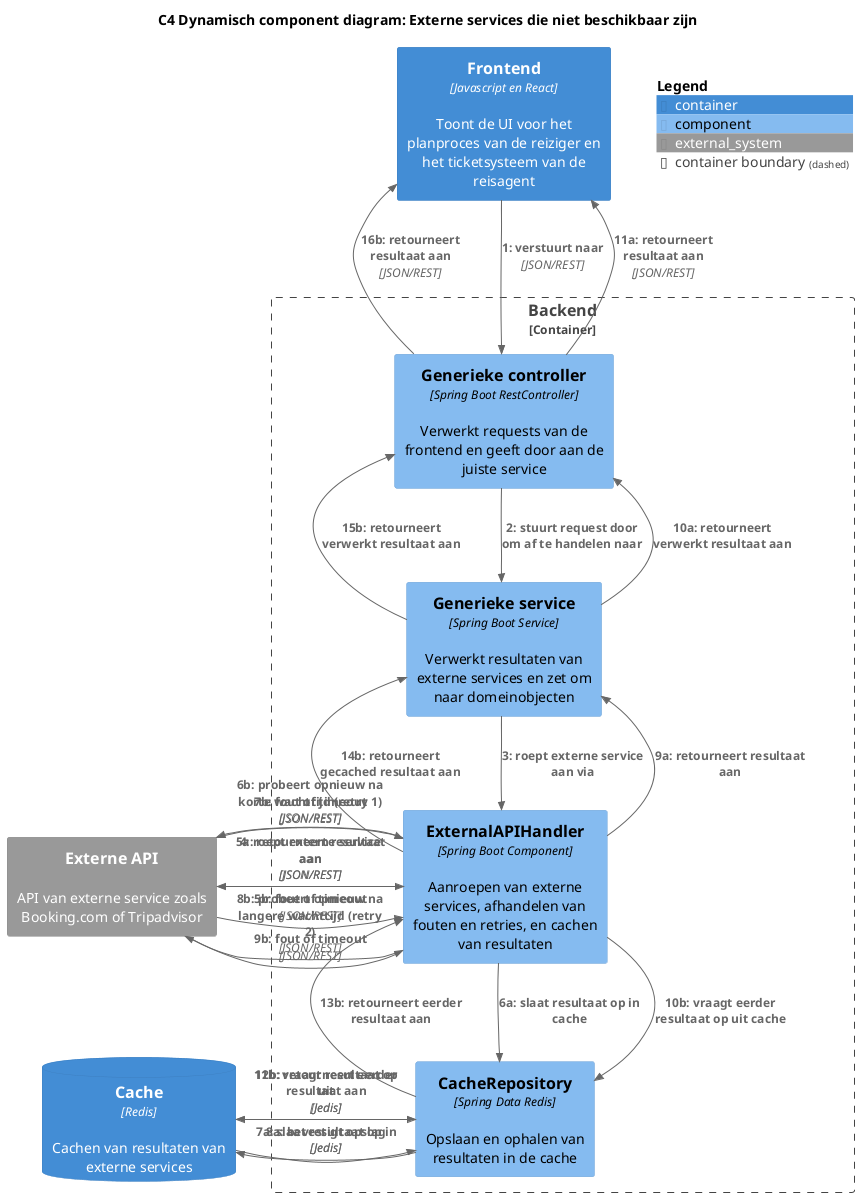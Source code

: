 @startuml
!include <C4/C4_Component.puml>
title C4 Dynamisch component diagram: Externe services die niet beschikbaar zijn

LAYOUT_TOP_DOWN()
SHOW_PERSON_OUTLINE()

Container(frontend, "Frontend", "Javascript en React", "Toont de UI voor het planproces van de reiziger en het ticketsysteem van de reisagent")

Container_Boundary(backend, "Backend") {
    Component(controller, "Generieke controller", "Spring Boot RestController", "Verwerkt requests van de frontend en geeft door aan de juiste service")
    Component(service, "Generieke service", "Spring Boot Service", "Verwerkt resultaten van externe services en zet om naar domeinobjecten")
    Component(apiHandler, "ExternalAPIHandler", "Spring Boot Component", "Aanroepen van externe services, afhandelen van fouten en retries, en cachen van resultaten")
    Component(cacheRepo, "CacheRepository", "Spring Data Redis", "Opslaan en ophalen van resultaten in de cache")
}

System_Ext(api, "Externe API", "API van externe service zoals Booking.com of Tripadvisor")

ContainerDb(cache, "Cache", "Redis", "Cachen van resultaten van externe services")

Rel(frontend, controller, "1: verstuurt naar", "JSON/REST")
Rel(controller, service, "2: stuurt request door om af te handelen naar")
Rel(service, apiHandler, "3: roept externe service aan via")

' Eerste poging - externe API aanroepen
Rel(apiHandler, api, "4: roept externe service aan", "JSON/REST")

' Succespad - externe API werkt
Rel(api, apiHandler, "5a: retourneert resultaat aan", "JSON/REST")
Rel(apiHandler, cacheRepo, "6a: slaat resultaat op in cache")
Rel(cacheRepo, cache, "7a: slaat resultaat op in", "Jedis")
Rel(cache, cacheRepo, "8a: bevestigt opslag", "Jedis")
Rel(apiHandler, service, "9a: retourneert resultaat aan")
Rel(service, controller, "10a: retourneert verwerkt resultaat aan")
Rel_U(controller, frontend, "11a: retourneert resultaat aan", "JSON/REST")

' Foutpad - externe API faalt bij eerste poging
Rel_L(api, apiHandler, "5b: fout of timeout", "JSON/REST")

' Retry mechanisme
Rel_L(apiHandler, api, "6b: probeert opnieuw na korte wachttijd (retry 1)", "JSON/REST")
Rel_L(api, apiHandler, "7b: fout of timeout", "JSON/REST")
Rel_L(apiHandler, api, "8b: probeert opnieuw na langere wachttijd (retry 2)", "JSON/REST")
Rel_L(api, apiHandler, "9b: fout of timeout", "JSON/REST")

' Fallback naar cache
Rel_L(apiHandler, cacheRepo, "10b: vraagt eerder resultaat op uit cache")
Rel_L(cacheRepo, cache, "11b: vraagt resultaat op uit", "Jedis")
Rel_L(cache, cacheRepo, "12b: retourneert eerder resultaat aan", "Jedis")
Rel_L(cacheRepo, apiHandler, "13b: retourneert eerder resultaat aan")
Rel_L(apiHandler, service, "14b: retourneert gecached resultaat aan")
Rel_L(service, controller, "15b: retourneert verwerkt resultaat aan")
Rel_L(controller, frontend, "16b: retourneert resultaat aan", "JSON/REST")

SHOW_FLOATING_LEGEND()
@enduml
